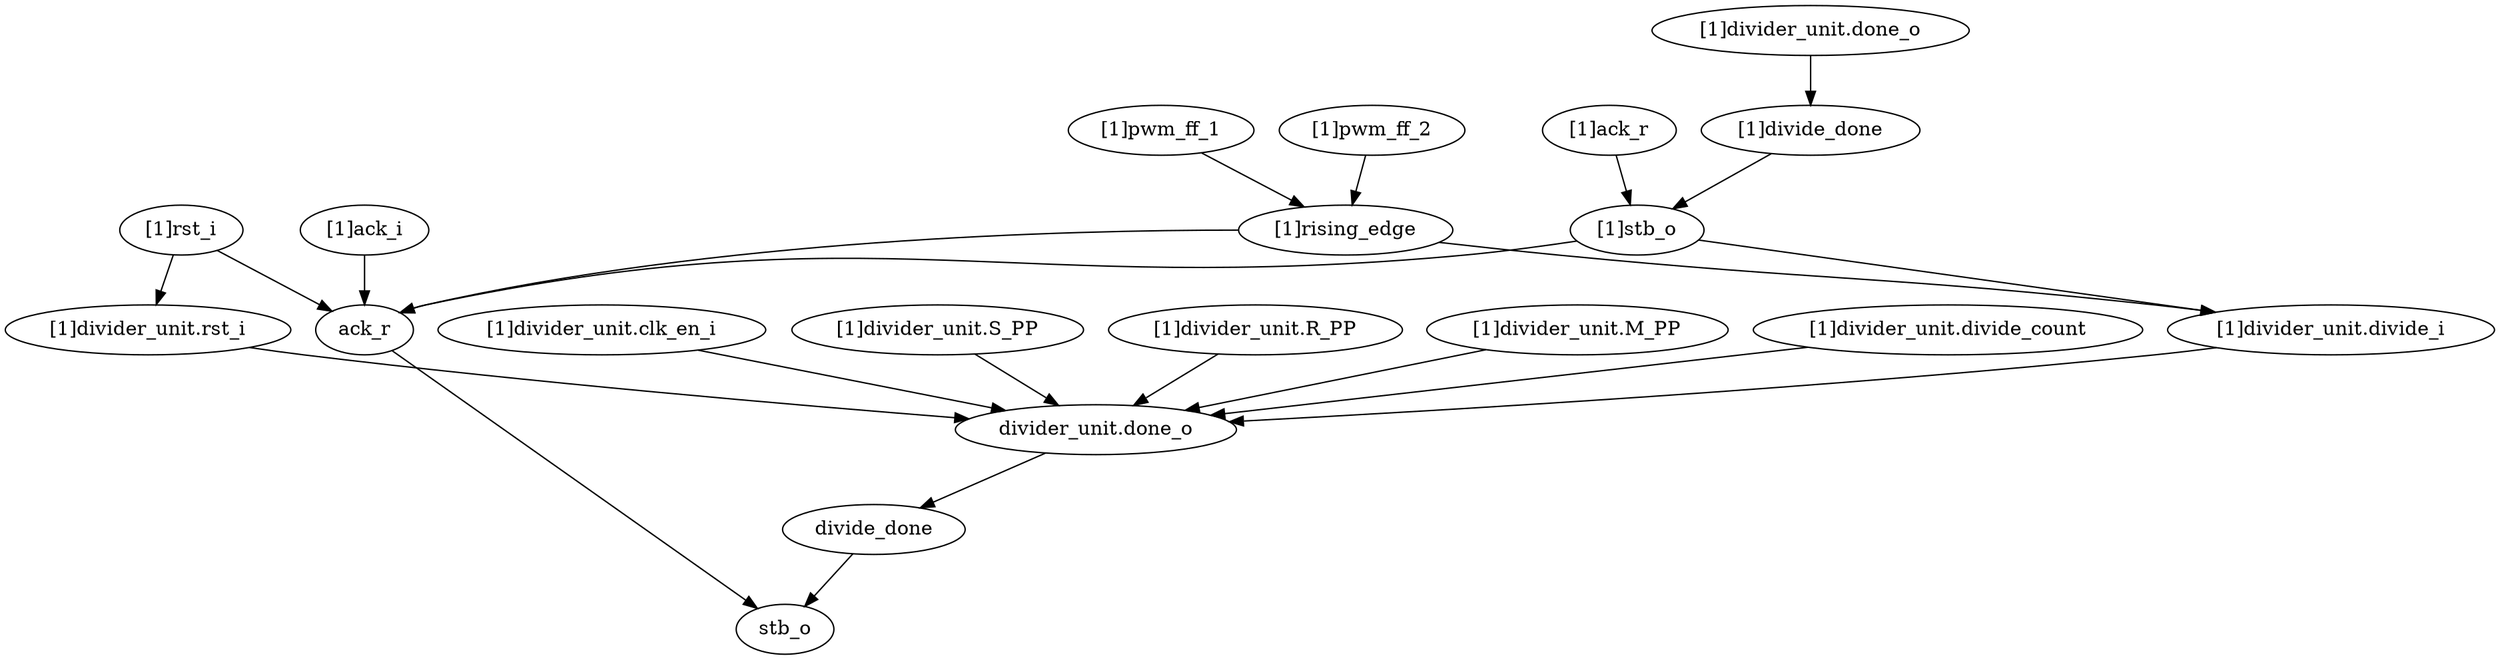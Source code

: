 strict digraph "" {
	"[1]pwm_ff_1"	 [complexity=7,
		importance=0.281145184867,
		rank=0.0401635978382];
	"[1]rising_edge"	 [complexity=4,
		importance=0.2602188531,
		rank=0.065054713275];
	"[1]pwm_ff_1" -> "[1]rising_edge";
	"[1]pwm_ff_2"	 [complexity=7,
		importance=0.282475227974,
		rank=0.0403536039963];
	"[1]pwm_ff_2" -> "[1]rising_edge";
	"[1]divider_unit.clk_en_i"	 [complexity=4,
		importance=0.627911258001,
		rank=0.1569778145];
	"divider_unit.done_o"	 [complexity=3,
		importance=0.10205086809,
		rank=0.0340169560299];
	"[1]divider_unit.clk_en_i" -> "divider_unit.done_o";
	"[1]stb_o"	 [complexity=4,
		importance=0.278348601858,
		rank=0.0695871504644];
	"[1]divider_unit.divide_i"	 [complexity=4,
		importance=0.228253012282,
		rank=0.0570632530706];
	"[1]stb_o" -> "[1]divider_unit.divide_i";
	ack_r	 [complexity=3,
		importance=0.0982758725177,
		rank=0.0327586241726];
	"[1]stb_o" -> ack_r;
	divide_done	 [complexity=3,
		importance=0.0708943665337,
		rank=0.0236314555112];
	stb_o	 [complexity=0,
		importance=0.0500955895752,
		rank=0.0];
	divide_done -> stb_o;
	"[1]divider_unit.S_PP"	 [complexity=7,
		importance=0.219707785641,
		rank=0.0313868265202];
	"[1]divider_unit.S_PP" -> "divider_unit.done_o";
	"[1]divider_unit.rst_i"	 [complexity=4,
		importance=0.730671497065,
		rank=0.182667874266];
	"[1]divider_unit.rst_i" -> "divider_unit.done_o";
	"[1]divider_unit.divide_i" -> "divider_unit.done_o";
	"[1]divider_unit.R_PP"	 [complexity=7,
		importance=0.219707785641,
		rank=0.0313868265202];
	"[1]divider_unit.R_PP" -> "divider_unit.done_o";
	ack_r -> stb_o;
	"[1]divider_unit.M_PP"	 [complexity=7,
		importance=0.219707785641,
		rank=0.0313868265202];
	"[1]divider_unit.M_PP" -> "divider_unit.done_o";
	"[1]ack_r"	 [complexity=7,
		importance=0.3265288848,
		rank=0.0466469835429];
	"[1]ack_r" -> "[1]stb_o";
	"divider_unit.done_o" -> divide_done;
	"[1]rising_edge" -> "[1]divider_unit.divide_i";
	"[1]rising_edge" -> ack_r;
	"[1]ack_i"	 [complexity=5,
		importance=0.113881921979,
		rank=0.0227763843959];
	"[1]ack_i" -> ack_r;
	"[1]divider_unit.divide_count"	 [complexity=7,
		importance=0.229201843692,
		rank=0.0327431205274];
	"[1]divider_unit.divide_count" -> "divider_unit.done_o";
	"[1]divide_done"	 [complexity=7,
		importance=0.299147378816,
		rank=0.0427353398309];
	"[1]divide_done" -> "[1]stb_o";
	"[1]rst_i"	 [complexity=4,
		importance=0.746277546526,
		rank=0.186569386632];
	"[1]rst_i" -> "[1]divider_unit.rst_i";
	"[1]rst_i" -> ack_r;
	"[1]divider_unit.done_o"	 [complexity=7,
		importance=0.330303880372,
		rank=0.0471862686246];
	"[1]divider_unit.done_o" -> "[1]divide_done";
}
